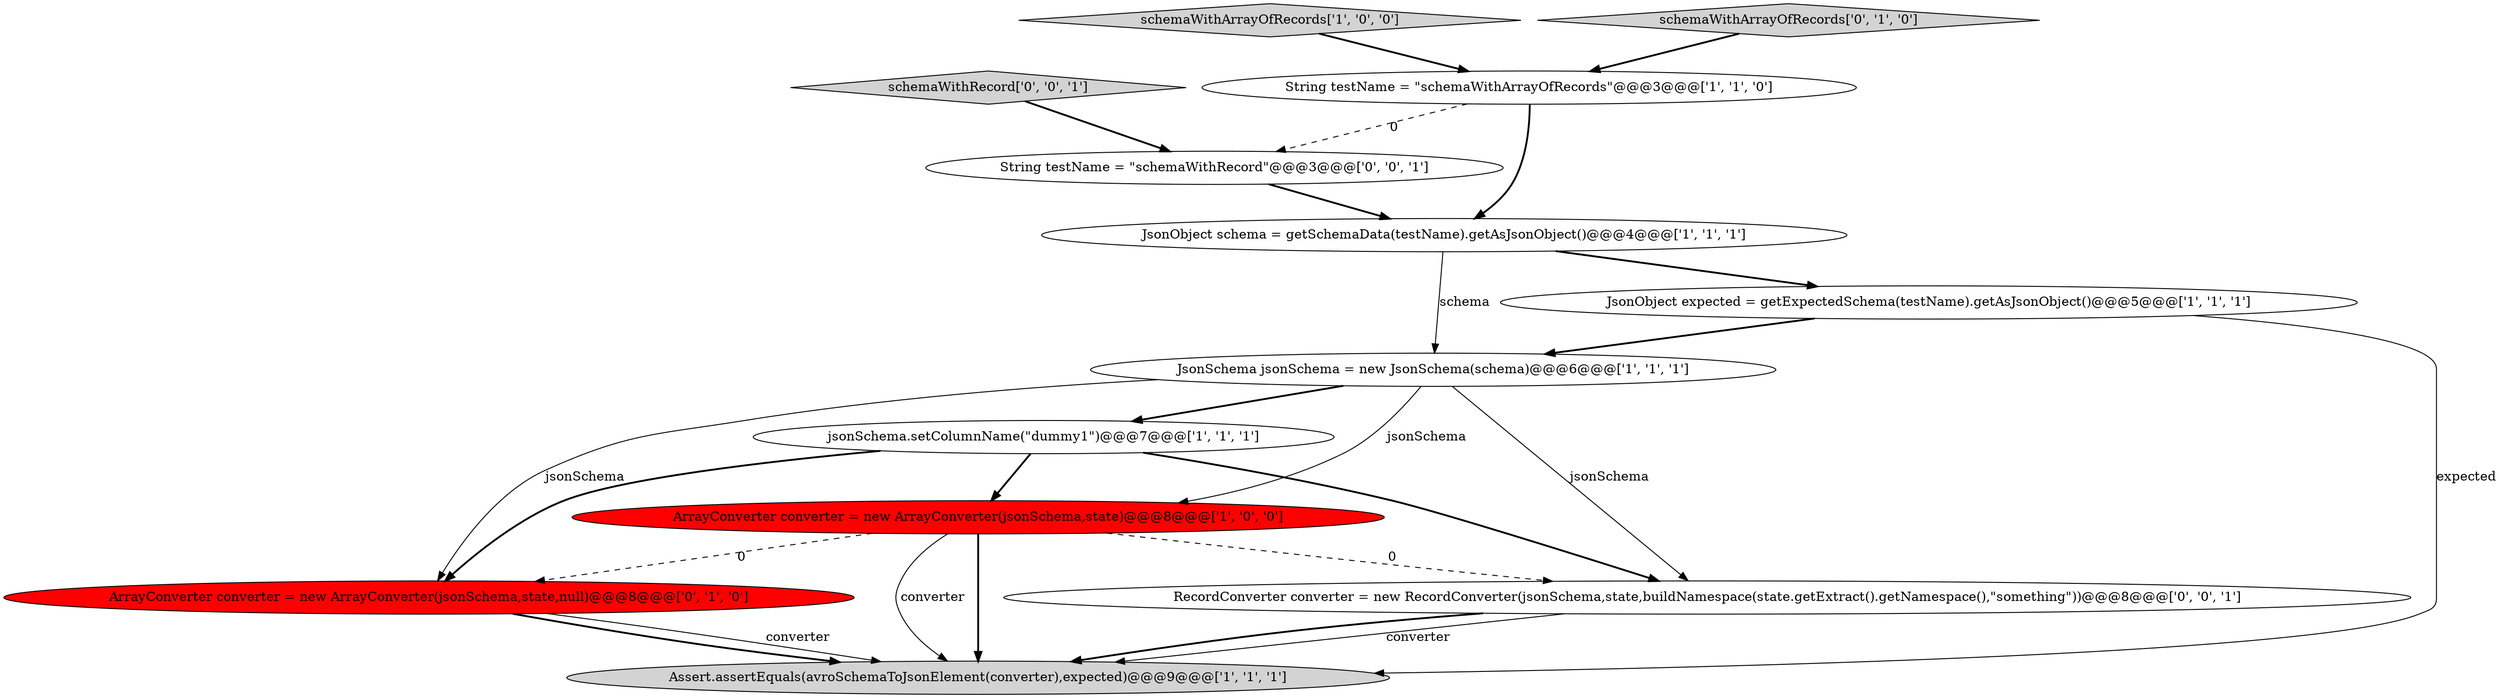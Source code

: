 digraph {
1 [style = filled, label = "jsonSchema.setColumnName(\"dummy1\")@@@7@@@['1', '1', '1']", fillcolor = white, shape = ellipse image = "AAA0AAABBB1BBB"];
10 [style = filled, label = "String testName = \"schemaWithRecord\"@@@3@@@['0', '0', '1']", fillcolor = white, shape = ellipse image = "AAA0AAABBB3BBB"];
7 [style = filled, label = "schemaWithArrayOfRecords['1', '0', '0']", fillcolor = lightgray, shape = diamond image = "AAA0AAABBB1BBB"];
4 [style = filled, label = "String testName = \"schemaWithArrayOfRecords\"@@@3@@@['1', '1', '0']", fillcolor = white, shape = ellipse image = "AAA0AAABBB1BBB"];
11 [style = filled, label = "schemaWithRecord['0', '0', '1']", fillcolor = lightgray, shape = diamond image = "AAA0AAABBB3BBB"];
8 [style = filled, label = "schemaWithArrayOfRecords['0', '1', '0']", fillcolor = lightgray, shape = diamond image = "AAA0AAABBB2BBB"];
3 [style = filled, label = "JsonSchema jsonSchema = new JsonSchema(schema)@@@6@@@['1', '1', '1']", fillcolor = white, shape = ellipse image = "AAA0AAABBB1BBB"];
5 [style = filled, label = "ArrayConverter converter = new ArrayConverter(jsonSchema,state)@@@8@@@['1', '0', '0']", fillcolor = red, shape = ellipse image = "AAA1AAABBB1BBB"];
0 [style = filled, label = "Assert.assertEquals(avroSchemaToJsonElement(converter),expected)@@@9@@@['1', '1', '1']", fillcolor = lightgray, shape = ellipse image = "AAA0AAABBB1BBB"];
12 [style = filled, label = "RecordConverter converter = new RecordConverter(jsonSchema,state,buildNamespace(state.getExtract().getNamespace(),\"something\"))@@@8@@@['0', '0', '1']", fillcolor = white, shape = ellipse image = "AAA0AAABBB3BBB"];
6 [style = filled, label = "JsonObject schema = getSchemaData(testName).getAsJsonObject()@@@4@@@['1', '1', '1']", fillcolor = white, shape = ellipse image = "AAA0AAABBB1BBB"];
2 [style = filled, label = "JsonObject expected = getExpectedSchema(testName).getAsJsonObject()@@@5@@@['1', '1', '1']", fillcolor = white, shape = ellipse image = "AAA0AAABBB1BBB"];
9 [style = filled, label = "ArrayConverter converter = new ArrayConverter(jsonSchema,state,null)@@@8@@@['0', '1', '0']", fillcolor = red, shape = ellipse image = "AAA1AAABBB2BBB"];
1->5 [style = bold, label=""];
12->0 [style = solid, label="converter"];
5->12 [style = dashed, label="0"];
9->0 [style = bold, label=""];
3->1 [style = bold, label=""];
4->6 [style = bold, label=""];
2->3 [style = bold, label=""];
2->0 [style = solid, label="expected"];
5->9 [style = dashed, label="0"];
7->4 [style = bold, label=""];
12->0 [style = bold, label=""];
10->6 [style = bold, label=""];
6->3 [style = solid, label="schema"];
1->9 [style = bold, label=""];
6->2 [style = bold, label=""];
5->0 [style = solid, label="converter"];
5->0 [style = bold, label=""];
3->12 [style = solid, label="jsonSchema"];
11->10 [style = bold, label=""];
1->12 [style = bold, label=""];
8->4 [style = bold, label=""];
4->10 [style = dashed, label="0"];
3->5 [style = solid, label="jsonSchema"];
9->0 [style = solid, label="converter"];
3->9 [style = solid, label="jsonSchema"];
}
